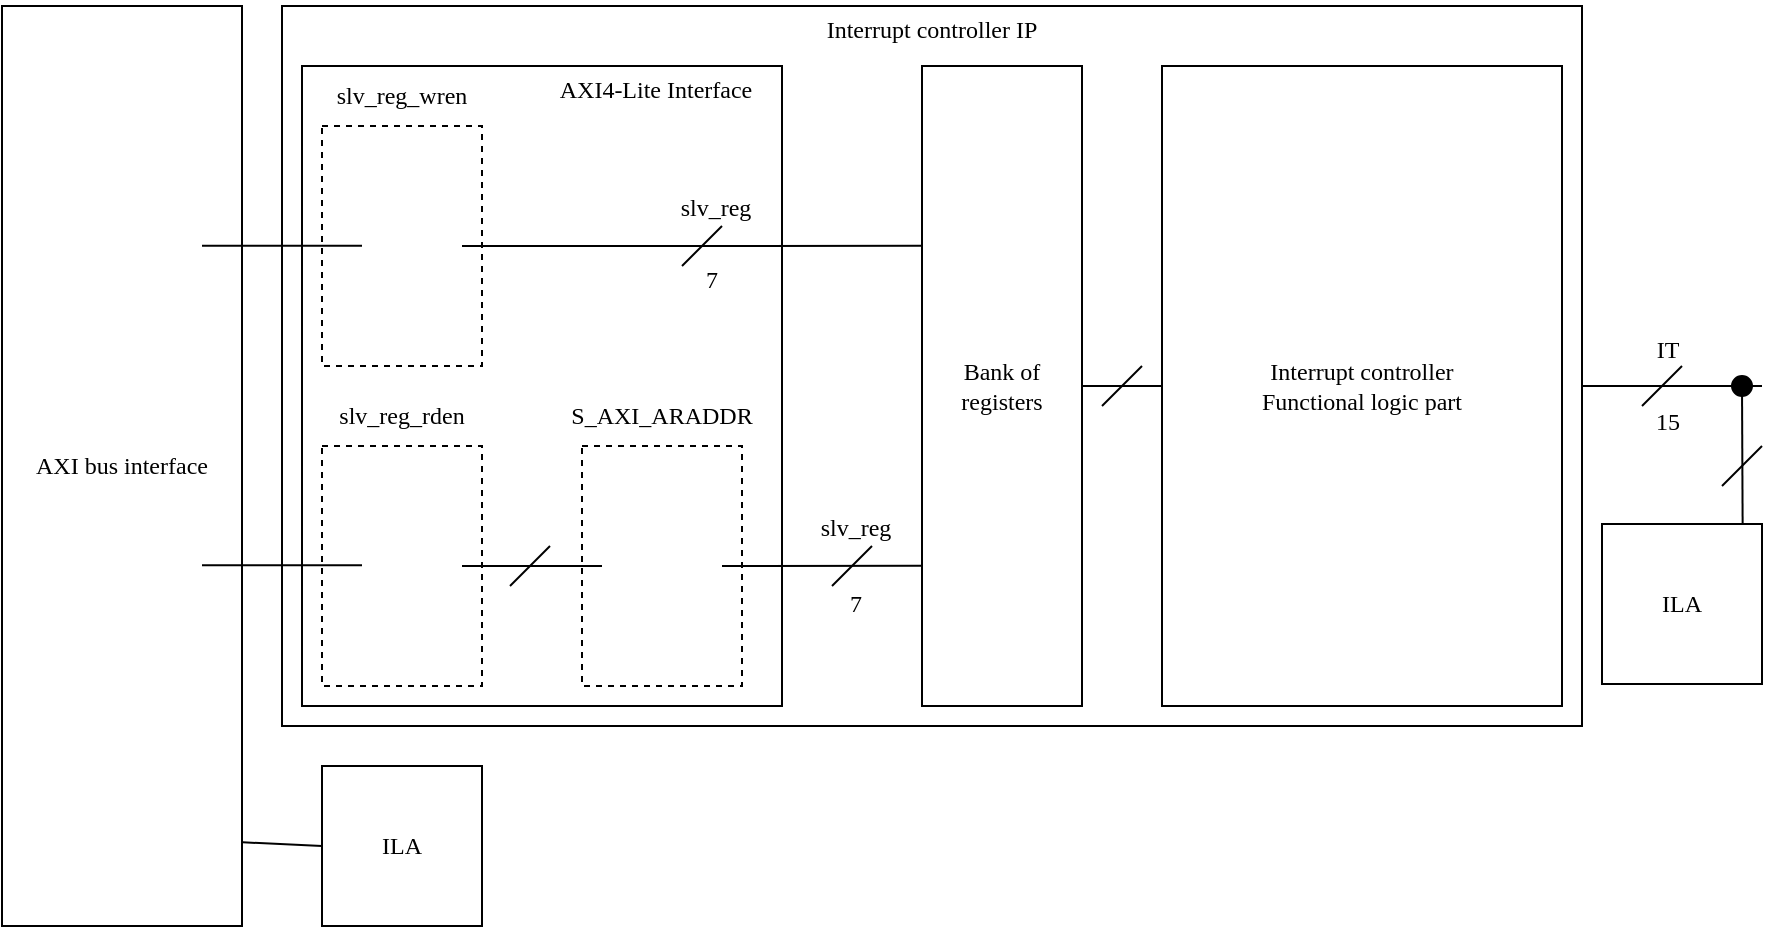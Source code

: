 <mxfile version="20.8.8" type="device"><diagram name="Page-1" id="DOb1pzFb1IwmYsxFWjaH"><mxGraphModel dx="1195" dy="613" grid="1" gridSize="10" guides="1" tooltips="1" connect="1" arrows="1" fold="1" page="1" pageScale="1" pageWidth="827" pageHeight="1169" math="0" shadow="0"><root><mxCell id="0"/><mxCell id="1" parent="0"/><mxCell id="Hc0wuWZ1zCXYU1_uJ_gc-23" value="" style="rounded=0;whiteSpace=wrap;html=1;" vertex="1" parent="1"><mxGeometry x="140" y="100" width="650" height="360" as="geometry"/></mxCell><mxCell id="Hc0wuWZ1zCXYU1_uJ_gc-8" value="" style="rounded=0;whiteSpace=wrap;html=1;" vertex="1" parent="1"><mxGeometry x="150" y="130" width="240" height="320" as="geometry"/></mxCell><mxCell id="Hc0wuWZ1zCXYU1_uJ_gc-6" value="" style="rounded=0;whiteSpace=wrap;html=1;dashed=1;" vertex="1" parent="1"><mxGeometry x="290" y="320" width="80" height="120" as="geometry"/></mxCell><mxCell id="Hc0wuWZ1zCXYU1_uJ_gc-1" value="" style="rounded=0;whiteSpace=wrap;html=1;dashed=1;" vertex="1" parent="1"><mxGeometry x="160" y="160" width="80" height="120" as="geometry"/></mxCell><mxCell id="Hc0wuWZ1zCXYU1_uJ_gc-2" value="&lt;font face=&quot;Verdana&quot;&gt;slv_reg_wren&lt;/font&gt;" style="text;html=1;strokeColor=none;fillColor=none;align=center;verticalAlign=middle;whiteSpace=wrap;rounded=0;" vertex="1" parent="1"><mxGeometry x="170" y="130" width="60" height="30" as="geometry"/></mxCell><mxCell id="Hc0wuWZ1zCXYU1_uJ_gc-3" value="" style="rounded=0;whiteSpace=wrap;html=1;dashed=1;" vertex="1" parent="1"><mxGeometry x="160" y="320" width="80" height="120" as="geometry"/></mxCell><mxCell id="Hc0wuWZ1zCXYU1_uJ_gc-4" value="&lt;font face=&quot;Verdana&quot;&gt;slv_reg_rden&lt;/font&gt;" style="text;html=1;strokeColor=none;fillColor=none;align=center;verticalAlign=middle;whiteSpace=wrap;rounded=0;" vertex="1" parent="1"><mxGeometry x="170" y="290" width="60" height="30" as="geometry"/></mxCell><mxCell id="Hc0wuWZ1zCXYU1_uJ_gc-5" value="" style="endArrow=none;html=1;rounded=0;" edge="1" parent="1"><mxGeometry width="50" height="50" relative="1" as="geometry"><mxPoint x="230" y="380" as="sourcePoint"/><mxPoint x="300" y="380" as="targetPoint"/></mxGeometry></mxCell><mxCell id="Hc0wuWZ1zCXYU1_uJ_gc-7" value="&lt;font face=&quot;Verdana&quot;&gt;S_AXI_ARADDR&lt;/font&gt;" style="text;html=1;strokeColor=none;fillColor=none;align=center;verticalAlign=middle;whiteSpace=wrap;rounded=0;" vertex="1" parent="1"><mxGeometry x="300" y="290" width="60" height="30" as="geometry"/></mxCell><mxCell id="Hc0wuWZ1zCXYU1_uJ_gc-9" value="&lt;font face=&quot;Verdana&quot;&gt;AXI4-Lite Interface&lt;/font&gt;" style="text;html=1;strokeColor=none;fillColor=none;align=center;verticalAlign=middle;whiteSpace=wrap;rounded=0;" vertex="1" parent="1"><mxGeometry x="247" y="127" width="160" height="30" as="geometry"/></mxCell><mxCell id="Hc0wuWZ1zCXYU1_uJ_gc-10" value="&lt;font face=&quot;Verdana&quot;&gt;Bank of registers&lt;/font&gt;" style="rounded=0;whiteSpace=wrap;html=1;" vertex="1" parent="1"><mxGeometry x="460" y="130" width="80" height="320" as="geometry"/></mxCell><mxCell id="Hc0wuWZ1zCXYU1_uJ_gc-11" value="" style="endArrow=none;html=1;rounded=0;" edge="1" parent="1"><mxGeometry width="50" height="50" relative="1" as="geometry"><mxPoint x="254" y="390" as="sourcePoint"/><mxPoint x="274" y="370" as="targetPoint"/></mxGeometry></mxCell><mxCell id="Hc0wuWZ1zCXYU1_uJ_gc-12" value="" style="endArrow=none;html=1;rounded=0;entryX=0.003;entryY=0.281;entryDx=0;entryDy=0;entryPerimeter=0;" edge="1" parent="1" target="Hc0wuWZ1zCXYU1_uJ_gc-10"><mxGeometry width="50" height="50" relative="1" as="geometry"><mxPoint x="230" y="220" as="sourcePoint"/><mxPoint x="450" y="220" as="targetPoint"/></mxGeometry></mxCell><mxCell id="Hc0wuWZ1zCXYU1_uJ_gc-13" value="" style="endArrow=none;html=1;rounded=0;" edge="1" parent="1"><mxGeometry width="50" height="50" relative="1" as="geometry"><mxPoint x="340" y="230" as="sourcePoint"/><mxPoint x="360" y="210" as="targetPoint"/></mxGeometry></mxCell><mxCell id="Hc0wuWZ1zCXYU1_uJ_gc-14" value="&lt;font face=&quot;Verdana&quot;&gt;slv_reg&lt;/font&gt;" style="text;html=1;strokeColor=none;fillColor=none;align=center;verticalAlign=middle;whiteSpace=wrap;rounded=0;" vertex="1" parent="1"><mxGeometry x="277" y="186" width="160" height="30" as="geometry"/></mxCell><mxCell id="Hc0wuWZ1zCXYU1_uJ_gc-15" value="" style="endArrow=none;html=1;rounded=0;entryX=-0.003;entryY=0.781;entryDx=0;entryDy=0;entryPerimeter=0;" edge="1" parent="1" target="Hc0wuWZ1zCXYU1_uJ_gc-10"><mxGeometry width="50" height="50" relative="1" as="geometry"><mxPoint x="360" y="380" as="sourcePoint"/><mxPoint x="430.0" y="380" as="targetPoint"/></mxGeometry></mxCell><mxCell id="Hc0wuWZ1zCXYU1_uJ_gc-16" value="" style="endArrow=none;html=1;rounded=0;" edge="1" parent="1"><mxGeometry width="50" height="50" relative="1" as="geometry"><mxPoint x="415.0" y="390" as="sourcePoint"/><mxPoint x="435.0" y="370" as="targetPoint"/></mxGeometry></mxCell><mxCell id="Hc0wuWZ1zCXYU1_uJ_gc-17" value="&lt;font face=&quot;Verdana&quot;&gt;slv_reg&lt;/font&gt;" style="text;html=1;strokeColor=none;fillColor=none;align=center;verticalAlign=middle;whiteSpace=wrap;rounded=0;" vertex="1" parent="1"><mxGeometry x="347" y="346" width="160" height="30" as="geometry"/></mxCell><mxCell id="Hc0wuWZ1zCXYU1_uJ_gc-18" value="&lt;font face=&quot;Verdana&quot;&gt;7&lt;/font&gt;" style="text;html=1;strokeColor=none;fillColor=none;align=center;verticalAlign=middle;whiteSpace=wrap;rounded=0;" vertex="1" parent="1"><mxGeometry x="347" y="384" width="160" height="30" as="geometry"/></mxCell><mxCell id="Hc0wuWZ1zCXYU1_uJ_gc-19" value="&lt;font face=&quot;Verdana&quot;&gt;7&lt;/font&gt;" style="text;html=1;strokeColor=none;fillColor=none;align=center;verticalAlign=middle;whiteSpace=wrap;rounded=0;" vertex="1" parent="1"><mxGeometry x="275" y="222" width="160" height="30" as="geometry"/></mxCell><mxCell id="Hc0wuWZ1zCXYU1_uJ_gc-20" value="&lt;font face=&quot;Verdana&quot;&gt;Interrupt controller&lt;br&gt;Functional logic part&lt;/font&gt;" style="rounded=0;whiteSpace=wrap;html=1;" vertex="1" parent="1"><mxGeometry x="580" y="130" width="200" height="320" as="geometry"/></mxCell><mxCell id="Hc0wuWZ1zCXYU1_uJ_gc-21" value="" style="endArrow=none;html=1;rounded=0;exitX=1;exitY=0.5;exitDx=0;exitDy=0;entryX=0;entryY=0.5;entryDx=0;entryDy=0;" edge="1" parent="1" source="Hc0wuWZ1zCXYU1_uJ_gc-10" target="Hc0wuWZ1zCXYU1_uJ_gc-20"><mxGeometry width="50" height="50" relative="1" as="geometry"><mxPoint x="550" y="320" as="sourcePoint"/><mxPoint x="600" y="270" as="targetPoint"/></mxGeometry></mxCell><mxCell id="Hc0wuWZ1zCXYU1_uJ_gc-22" value="" style="endArrow=none;html=1;rounded=0;" edge="1" parent="1"><mxGeometry width="50" height="50" relative="1" as="geometry"><mxPoint x="550.0" y="300" as="sourcePoint"/><mxPoint x="570.0" y="280" as="targetPoint"/></mxGeometry></mxCell><mxCell id="Hc0wuWZ1zCXYU1_uJ_gc-24" value="" style="endArrow=none;html=1;rounded=0;exitX=1;exitY=0.5;exitDx=0;exitDy=0;" edge="1" parent="1"><mxGeometry width="50" height="50" relative="1" as="geometry"><mxPoint x="790" y="290" as="sourcePoint"/><mxPoint x="880" y="290" as="targetPoint"/></mxGeometry></mxCell><mxCell id="Hc0wuWZ1zCXYU1_uJ_gc-25" value="" style="endArrow=none;html=1;rounded=0;" edge="1" parent="1"><mxGeometry width="50" height="50" relative="1" as="geometry"><mxPoint x="820" y="300" as="sourcePoint"/><mxPoint x="840" y="280" as="targetPoint"/></mxGeometry></mxCell><mxCell id="Hc0wuWZ1zCXYU1_uJ_gc-26" value="&lt;font face=&quot;Verdana&quot;&gt;IT&lt;/font&gt;" style="text;html=1;strokeColor=none;fillColor=none;align=center;verticalAlign=middle;whiteSpace=wrap;rounded=0;" vertex="1" parent="1"><mxGeometry x="803" y="257" width="60" height="30" as="geometry"/></mxCell><mxCell id="Hc0wuWZ1zCXYU1_uJ_gc-27" value="&lt;font face=&quot;Verdana&quot;&gt;15&lt;/font&gt;" style="text;html=1;strokeColor=none;fillColor=none;align=center;verticalAlign=middle;whiteSpace=wrap;rounded=0;" vertex="1" parent="1"><mxGeometry x="803" y="293" width="60" height="30" as="geometry"/></mxCell><mxCell id="Hc0wuWZ1zCXYU1_uJ_gc-28" value="&lt;font face=&quot;Verdana&quot;&gt;AXI bus interface&lt;br&gt;&lt;/font&gt;" style="rounded=0;whiteSpace=wrap;html=1;" vertex="1" parent="1"><mxGeometry y="100" width="120" height="460" as="geometry"/></mxCell><mxCell id="Hc0wuWZ1zCXYU1_uJ_gc-29" value="&lt;font face=&quot;Verdana&quot;&gt;ILA&lt;/font&gt;" style="rounded=0;whiteSpace=wrap;html=1;" vertex="1" parent="1"><mxGeometry x="160" y="480" width="80" height="80" as="geometry"/></mxCell><mxCell id="Hc0wuWZ1zCXYU1_uJ_gc-30" value="&lt;font face=&quot;Verdana&quot;&gt;ILA&lt;/font&gt;" style="rounded=0;whiteSpace=wrap;html=1;" vertex="1" parent="1"><mxGeometry x="800" y="359" width="80" height="80" as="geometry"/></mxCell><mxCell id="Hc0wuWZ1zCXYU1_uJ_gc-31" value="" style="endArrow=none;html=1;rounded=0;exitX=0.879;exitY=0.002;exitDx=0;exitDy=0;exitPerimeter=0;" edge="1" parent="1" source="Hc0wuWZ1zCXYU1_uJ_gc-30"><mxGeometry width="50" height="50" relative="1" as="geometry"><mxPoint x="820" y="340" as="sourcePoint"/><mxPoint x="870" y="290" as="targetPoint"/></mxGeometry></mxCell><mxCell id="Hc0wuWZ1zCXYU1_uJ_gc-32" value="" style="ellipse;whiteSpace=wrap;html=1;aspect=fixed;fillColor=#000000;" vertex="1" parent="1"><mxGeometry x="865" y="285" width="10" height="10" as="geometry"/></mxCell><mxCell id="Hc0wuWZ1zCXYU1_uJ_gc-33" value="" style="endArrow=none;html=1;rounded=0;" edge="1" parent="1"><mxGeometry width="50" height="50" relative="1" as="geometry"><mxPoint x="860" y="340" as="sourcePoint"/><mxPoint x="880" y="320" as="targetPoint"/></mxGeometry></mxCell><mxCell id="Hc0wuWZ1zCXYU1_uJ_gc-34" value="" style="endArrow=none;html=1;rounded=0;exitX=1.003;exitY=0.909;exitDx=0;exitDy=0;exitPerimeter=0;" edge="1" parent="1" source="Hc0wuWZ1zCXYU1_uJ_gc-28"><mxGeometry width="50" height="50" relative="1" as="geometry"><mxPoint x="110" y="570" as="sourcePoint"/><mxPoint x="160" y="520" as="targetPoint"/></mxGeometry></mxCell><mxCell id="Hc0wuWZ1zCXYU1_uJ_gc-36" value="" style="endArrow=none;html=1;rounded=0;fontFamily=Verdana;" edge="1" parent="1"><mxGeometry width="50" height="50" relative="1" as="geometry"><mxPoint x="100" y="219.87" as="sourcePoint"/><mxPoint x="180" y="219.87" as="targetPoint"/></mxGeometry></mxCell><mxCell id="Hc0wuWZ1zCXYU1_uJ_gc-37" value="" style="endArrow=none;html=1;rounded=0;fontFamily=Verdana;" edge="1" parent="1"><mxGeometry width="50" height="50" relative="1" as="geometry"><mxPoint x="100" y="379.6" as="sourcePoint"/><mxPoint x="180" y="379.6" as="targetPoint"/></mxGeometry></mxCell><mxCell id="Hc0wuWZ1zCXYU1_uJ_gc-38" value="&lt;font face=&quot;Verdana&quot;&gt;Interrupt controller IP&lt;br&gt;&lt;/font&gt;" style="text;html=1;strokeColor=none;fillColor=none;align=center;verticalAlign=middle;whiteSpace=wrap;rounded=0;" vertex="1" parent="1"><mxGeometry x="385" y="97" width="160" height="30" as="geometry"/></mxCell></root></mxGraphModel></diagram></mxfile>